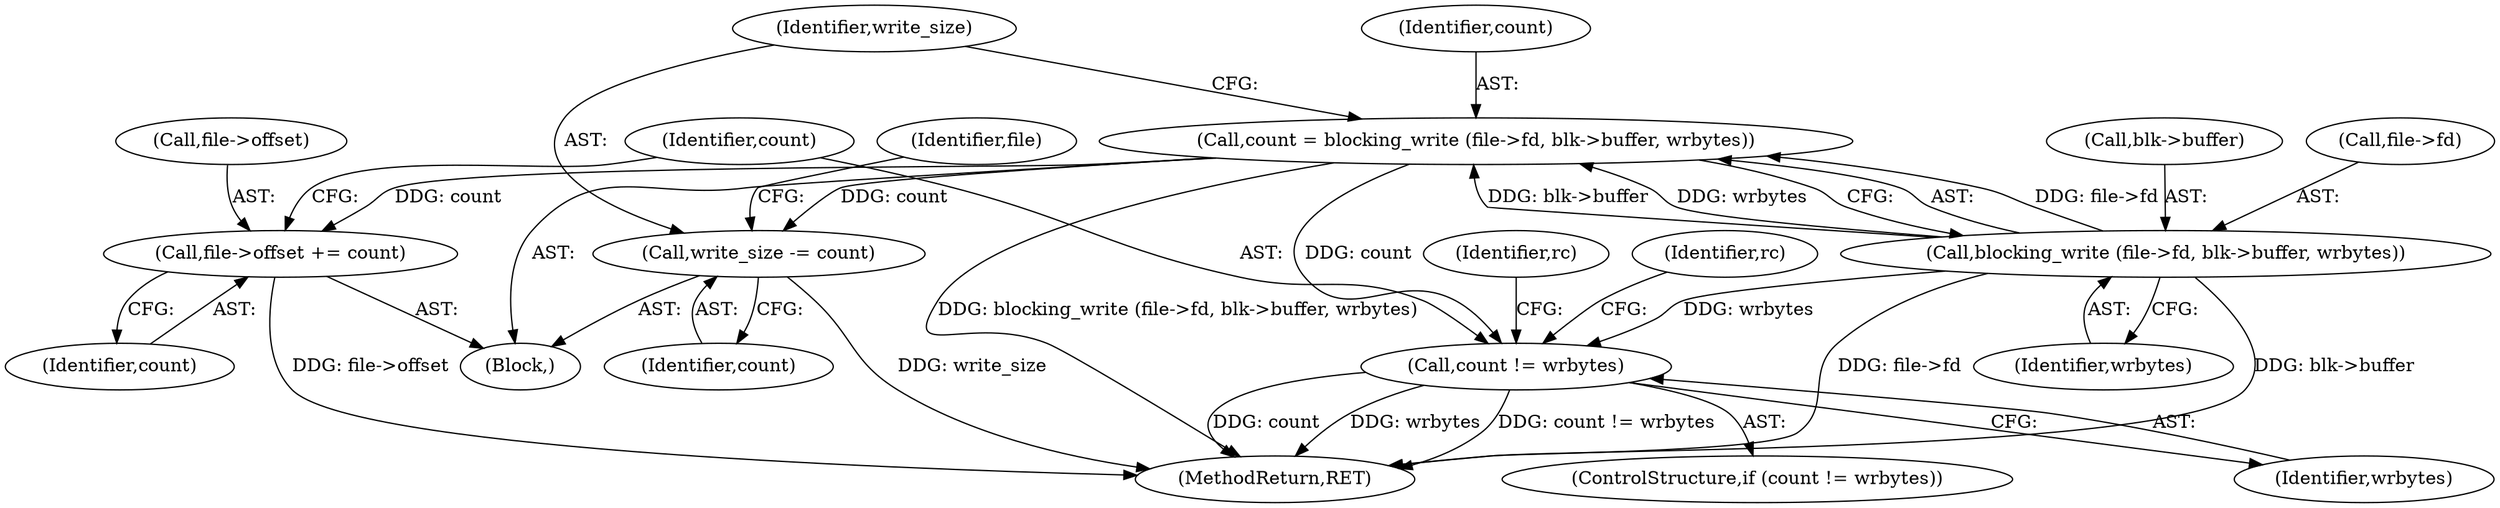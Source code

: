 digraph "0_savannah_c15c42ccd1e2377945fd0414eca1a49294bff454@API" {
"1000390" [label="(Call,count = blocking_write (file->fd, blk->buffer, wrbytes))"];
"1000392" [label="(Call,blocking_write (file->fd, blk->buffer, wrbytes))"];
"1000400" [label="(Call,write_size -= count)"];
"1000413" [label="(Call,file->offset += count)"];
"1000419" [label="(Call,count != wrbytes)"];
"1000419" [label="(Call,count != wrbytes)"];
"1000407" [label="(Identifier,file)"];
"1000429" [label="(Identifier,rc)"];
"1000402" [label="(Identifier,count)"];
"1000104" [label="(Block,)"];
"1000423" [label="(Identifier,rc)"];
"1000414" [label="(Call,file->offset)"];
"1000400" [label="(Call,write_size -= count)"];
"1000417" [label="(Identifier,count)"];
"1000418" [label="(ControlStructure,if (count != wrbytes))"];
"1000396" [label="(Call,blk->buffer)"];
"1000401" [label="(Identifier,write_size)"];
"1000421" [label="(Identifier,wrbytes)"];
"1000391" [label="(Identifier,count)"];
"1000393" [label="(Call,file->fd)"];
"1000390" [label="(Call,count = blocking_write (file->fd, blk->buffer, wrbytes))"];
"1000399" [label="(Identifier,wrbytes)"];
"1000392" [label="(Call,blocking_write (file->fd, blk->buffer, wrbytes))"];
"1000413" [label="(Call,file->offset += count)"];
"1000507" [label="(MethodReturn,RET)"];
"1000420" [label="(Identifier,count)"];
"1000390" -> "1000104"  [label="AST: "];
"1000390" -> "1000392"  [label="CFG: "];
"1000391" -> "1000390"  [label="AST: "];
"1000392" -> "1000390"  [label="AST: "];
"1000401" -> "1000390"  [label="CFG: "];
"1000390" -> "1000507"  [label="DDG: blocking_write (file->fd, blk->buffer, wrbytes)"];
"1000392" -> "1000390"  [label="DDG: file->fd"];
"1000392" -> "1000390"  [label="DDG: blk->buffer"];
"1000392" -> "1000390"  [label="DDG: wrbytes"];
"1000390" -> "1000400"  [label="DDG: count"];
"1000390" -> "1000413"  [label="DDG: count"];
"1000390" -> "1000419"  [label="DDG: count"];
"1000392" -> "1000399"  [label="CFG: "];
"1000393" -> "1000392"  [label="AST: "];
"1000396" -> "1000392"  [label="AST: "];
"1000399" -> "1000392"  [label="AST: "];
"1000392" -> "1000507"  [label="DDG: blk->buffer"];
"1000392" -> "1000507"  [label="DDG: file->fd"];
"1000392" -> "1000419"  [label="DDG: wrbytes"];
"1000400" -> "1000104"  [label="AST: "];
"1000400" -> "1000402"  [label="CFG: "];
"1000401" -> "1000400"  [label="AST: "];
"1000402" -> "1000400"  [label="AST: "];
"1000407" -> "1000400"  [label="CFG: "];
"1000400" -> "1000507"  [label="DDG: write_size"];
"1000413" -> "1000104"  [label="AST: "];
"1000413" -> "1000417"  [label="CFG: "];
"1000414" -> "1000413"  [label="AST: "];
"1000417" -> "1000413"  [label="AST: "];
"1000420" -> "1000413"  [label="CFG: "];
"1000413" -> "1000507"  [label="DDG: file->offset"];
"1000419" -> "1000418"  [label="AST: "];
"1000419" -> "1000421"  [label="CFG: "];
"1000420" -> "1000419"  [label="AST: "];
"1000421" -> "1000419"  [label="AST: "];
"1000423" -> "1000419"  [label="CFG: "];
"1000429" -> "1000419"  [label="CFG: "];
"1000419" -> "1000507"  [label="DDG: count"];
"1000419" -> "1000507"  [label="DDG: wrbytes"];
"1000419" -> "1000507"  [label="DDG: count != wrbytes"];
}
